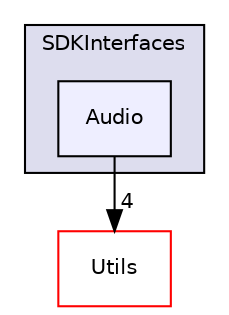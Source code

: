 digraph "/workplace/avs-device-sdk/AVSCommon/SDKInterfaces/include/AVSCommon/SDKInterfaces/Audio" {
  compound=true
  node [ fontsize="10", fontname="Helvetica"];
  edge [ labelfontsize="10", labelfontname="Helvetica"];
  subgraph clusterdir_304e5c5f242f015339c8e1473ae913b8 {
    graph [ bgcolor="#ddddee", pencolor="black", label="SDKInterfaces" fontname="Helvetica", fontsize="10", URL="dir_304e5c5f242f015339c8e1473ae913b8.html"]
  dir_14dc454c65c959153e71a0c89341b1c0 [shape=box, label="Audio", style="filled", fillcolor="#eeeeff", pencolor="black", URL="dir_14dc454c65c959153e71a0c89341b1c0.html"];
  }
  dir_49dd3d9ac5586189aa170bac46425b9c [shape=box label="Utils" fillcolor="white" style="filled" color="red" URL="dir_49dd3d9ac5586189aa170bac46425b9c.html"];
  dir_14dc454c65c959153e71a0c89341b1c0->dir_49dd3d9ac5586189aa170bac46425b9c [headlabel="4", labeldistance=1.5 headhref="dir_000158_000167.html"];
}
